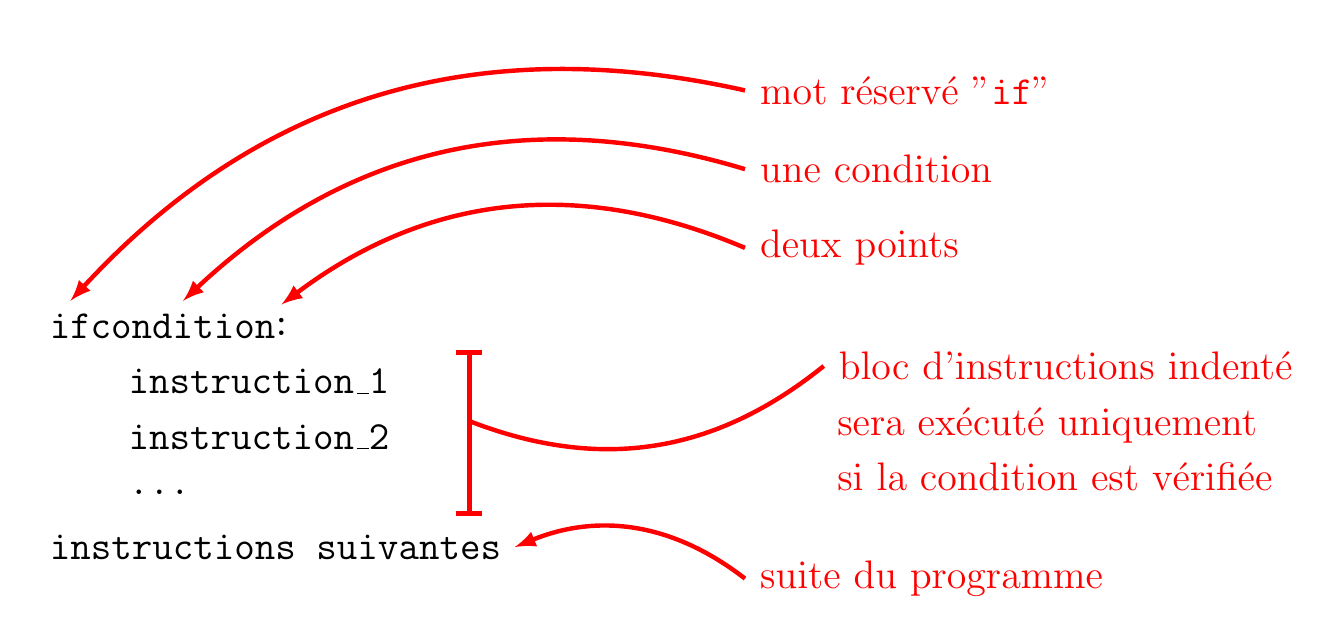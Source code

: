 \usetikzlibrary{positioning}
\begin{tikzpicture}[scale=1, every node/.style={transform shape}]
\Large
\node[right] (A) at (0,0) {\texttt{if}};
\node[right,right=-0.7em of A] (B)  {\texttt{condition}};
\node[right,right=-0.8em of B] (C) {\texttt{:}};


\node[right] (E) at (1,-0.7) {\texttt{instruction\_1}};
\node[right] at (1,-1.4) {\texttt{instruction\_2}};
\node[right] at (1,-2.1) {\texttt{...}};
\node[right] (F) at (0,-2.8) {\texttt{instructions suivantes}};

 \draw[<-,>=latex,ultra thick, red]  (A.north) to[bend left] (9,3) node[right] {mot r\'eserv\'e "\texttt{if}"};
 \draw[<-,>=latex,ultra thick, red]  (B.north) to[bend left] (9,2) node[right] {une condition};
 \draw[<-,>=latex,ultra thick, red]  (C.north) to[bend left] (9,1) node[right] {deux points};

 \draw[|-|,ultra thick, red] (5.5,-0.3)--++(0,-2.1);
 \draw[ultra thick, red]  (5.5,-1.2) to[bend right] (10,-0.5) node[right] {bloc d'instructions indent\'e};
 \node[right,red]  at (10,-1.25) {sera ex\'ecut\'e uniquement};
 \node[right,red]  at (10,-1.9) {si la condition est v\'erifi\'ee};

 \draw[<-,>=latex,ultra thick, red]    (F.east)  to[bend left] (9,-3.2) node[right] {suite du programme};

\end{tikzpicture}
